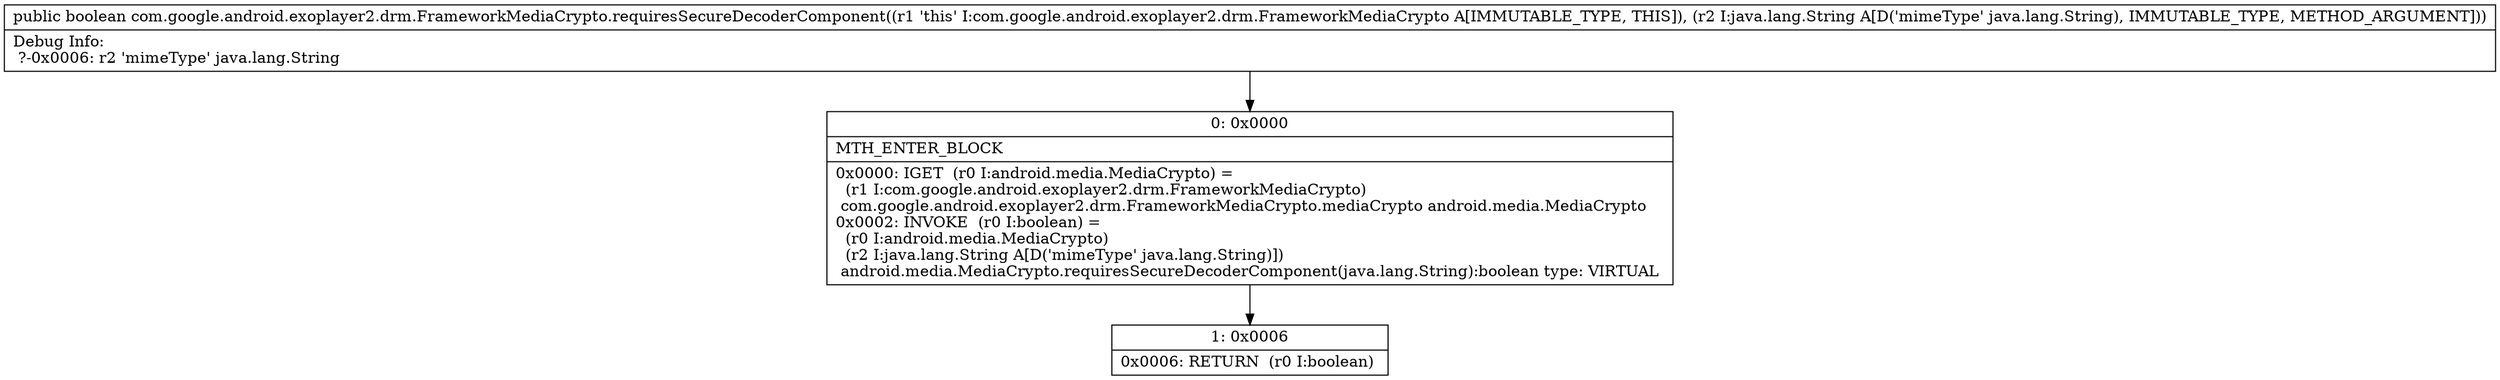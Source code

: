 digraph "CFG forcom.google.android.exoplayer2.drm.FrameworkMediaCrypto.requiresSecureDecoderComponent(Ljava\/lang\/String;)Z" {
Node_0 [shape=record,label="{0\:\ 0x0000|MTH_ENTER_BLOCK\l|0x0000: IGET  (r0 I:android.media.MediaCrypto) = \l  (r1 I:com.google.android.exoplayer2.drm.FrameworkMediaCrypto)\l com.google.android.exoplayer2.drm.FrameworkMediaCrypto.mediaCrypto android.media.MediaCrypto \l0x0002: INVOKE  (r0 I:boolean) = \l  (r0 I:android.media.MediaCrypto)\l  (r2 I:java.lang.String A[D('mimeType' java.lang.String)])\l android.media.MediaCrypto.requiresSecureDecoderComponent(java.lang.String):boolean type: VIRTUAL \l}"];
Node_1 [shape=record,label="{1\:\ 0x0006|0x0006: RETURN  (r0 I:boolean) \l}"];
MethodNode[shape=record,label="{public boolean com.google.android.exoplayer2.drm.FrameworkMediaCrypto.requiresSecureDecoderComponent((r1 'this' I:com.google.android.exoplayer2.drm.FrameworkMediaCrypto A[IMMUTABLE_TYPE, THIS]), (r2 I:java.lang.String A[D('mimeType' java.lang.String), IMMUTABLE_TYPE, METHOD_ARGUMENT]))  | Debug Info:\l  ?\-0x0006: r2 'mimeType' java.lang.String\l}"];
MethodNode -> Node_0;
Node_0 -> Node_1;
}

